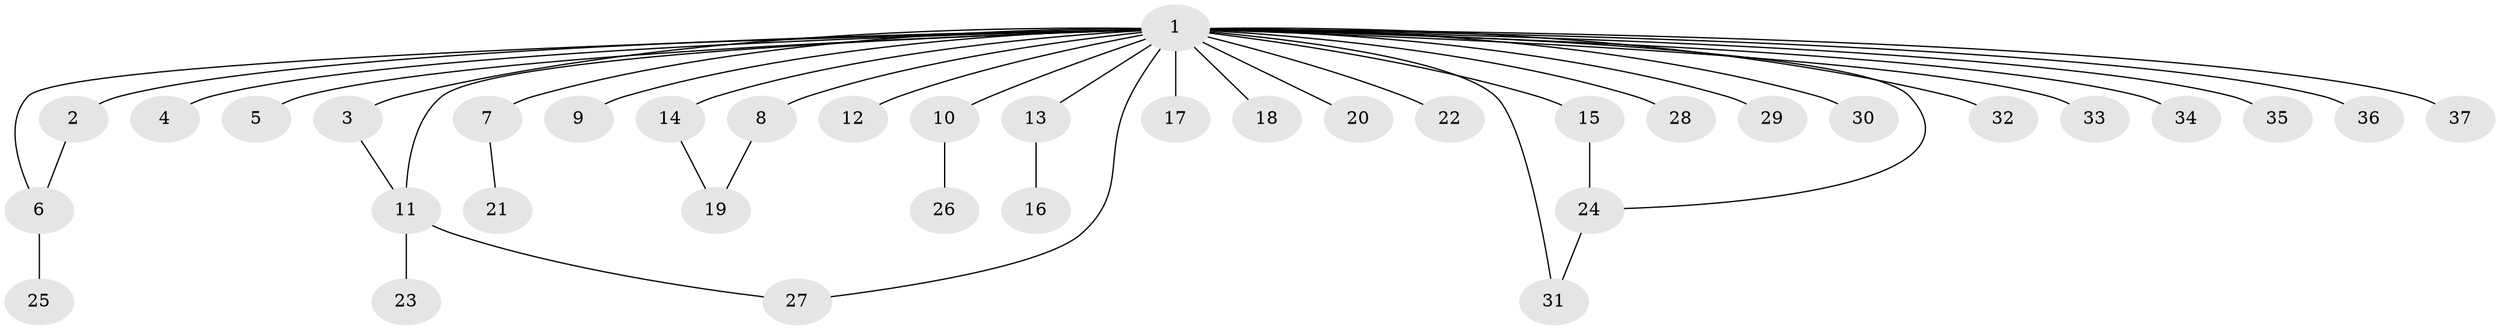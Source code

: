 // original degree distribution, {35: 0.013513513513513514, 3: 0.04054054054054054, 1: 0.5945945945945946, 2: 0.24324324324324326, 4: 0.04054054054054054, 5: 0.05405405405405406, 8: 0.013513513513513514}
// Generated by graph-tools (version 1.1) at 2025/35/03/09/25 02:35:30]
// undirected, 37 vertices, 42 edges
graph export_dot {
graph [start="1"]
  node [color=gray90,style=filled];
  1;
  2;
  3;
  4;
  5;
  6;
  7;
  8;
  9;
  10;
  11;
  12;
  13;
  14;
  15;
  16;
  17;
  18;
  19;
  20;
  21;
  22;
  23;
  24;
  25;
  26;
  27;
  28;
  29;
  30;
  31;
  32;
  33;
  34;
  35;
  36;
  37;
  1 -- 2 [weight=1.0];
  1 -- 3 [weight=1.0];
  1 -- 4 [weight=1.0];
  1 -- 5 [weight=1.0];
  1 -- 6 [weight=1.0];
  1 -- 7 [weight=1.0];
  1 -- 8 [weight=1.0];
  1 -- 9 [weight=1.0];
  1 -- 10 [weight=1.0];
  1 -- 11 [weight=1.0];
  1 -- 12 [weight=2.0];
  1 -- 13 [weight=1.0];
  1 -- 14 [weight=1.0];
  1 -- 15 [weight=1.0];
  1 -- 17 [weight=1.0];
  1 -- 18 [weight=1.0];
  1 -- 20 [weight=1.0];
  1 -- 22 [weight=1.0];
  1 -- 24 [weight=1.0];
  1 -- 27 [weight=1.0];
  1 -- 28 [weight=1.0];
  1 -- 29 [weight=1.0];
  1 -- 30 [weight=1.0];
  1 -- 31 [weight=1.0];
  1 -- 32 [weight=1.0];
  1 -- 33 [weight=1.0];
  1 -- 34 [weight=1.0];
  1 -- 35 [weight=1.0];
  1 -- 36 [weight=1.0];
  1 -- 37 [weight=1.0];
  2 -- 6 [weight=1.0];
  3 -- 11 [weight=1.0];
  6 -- 25 [weight=1.0];
  7 -- 21 [weight=1.0];
  8 -- 19 [weight=1.0];
  10 -- 26 [weight=1.0];
  11 -- 23 [weight=1.0];
  11 -- 27 [weight=1.0];
  13 -- 16 [weight=5.0];
  14 -- 19 [weight=1.0];
  15 -- 24 [weight=1.0];
  24 -- 31 [weight=1.0];
}
